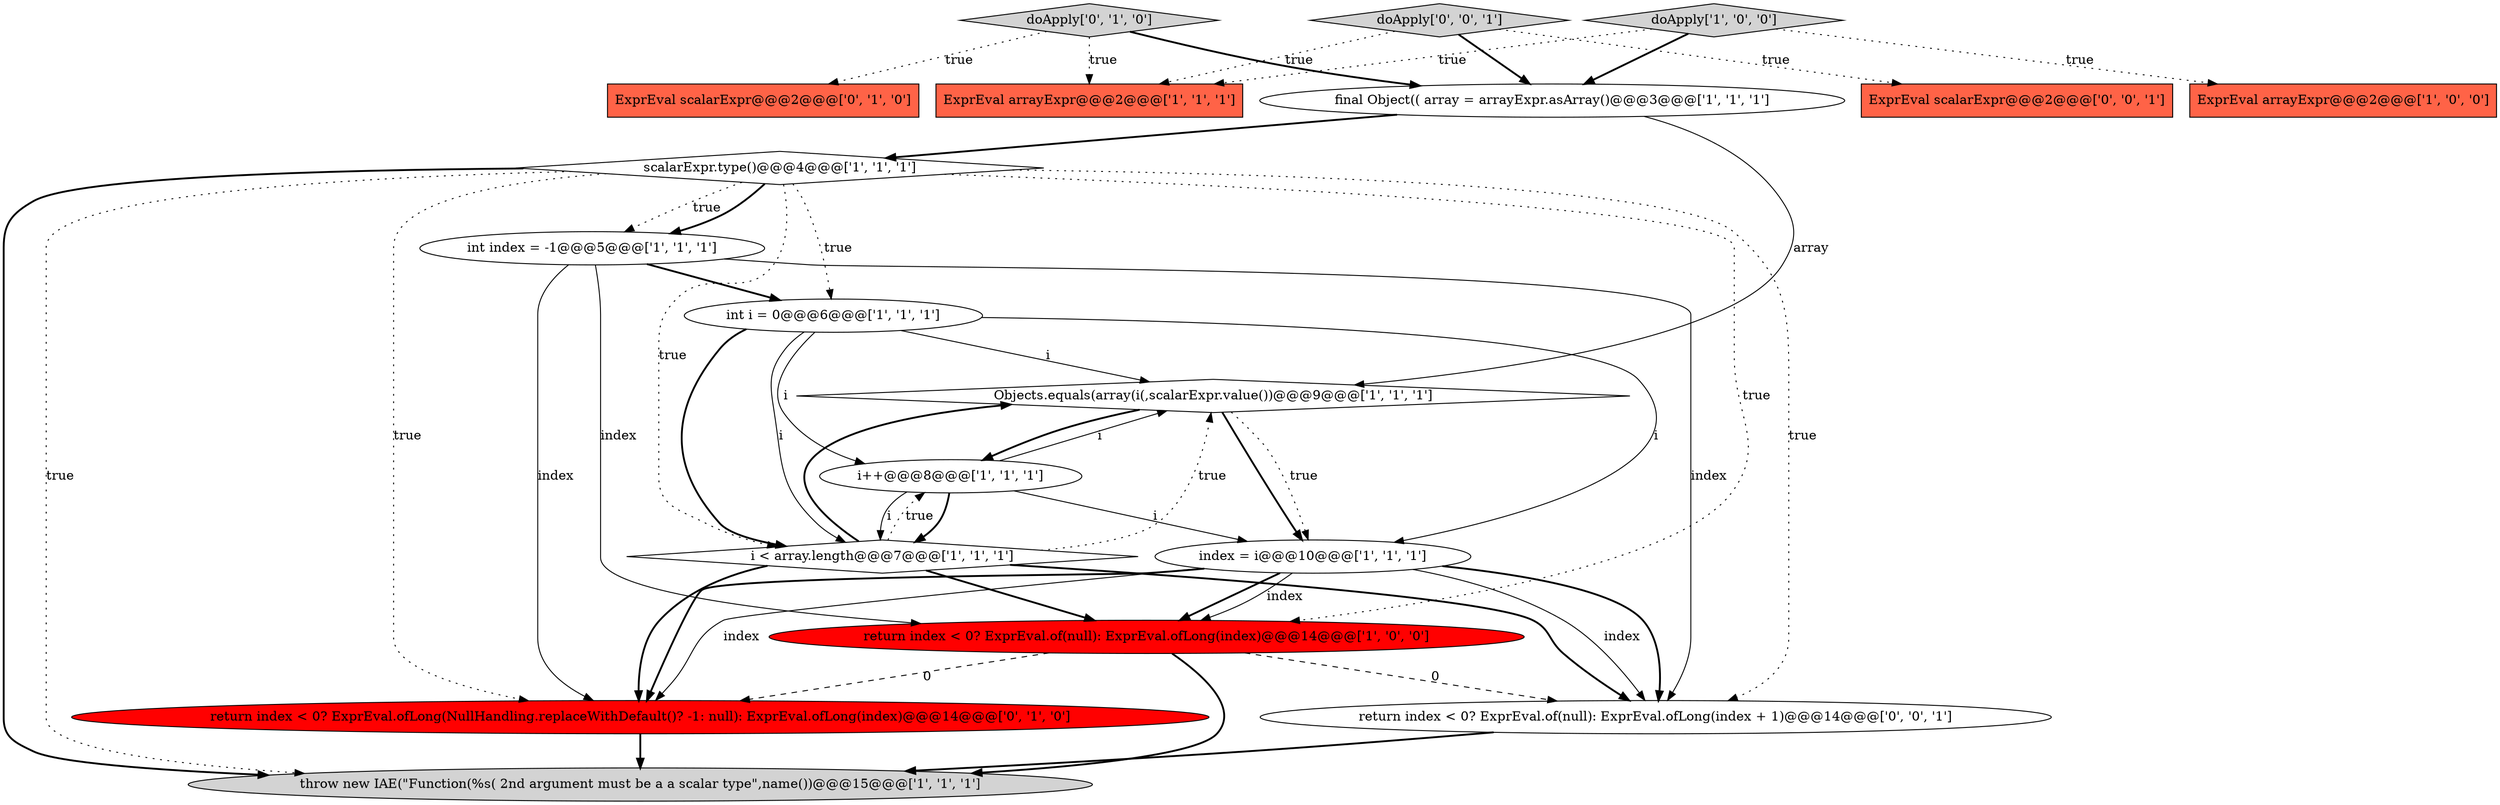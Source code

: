 digraph {
11 [style = filled, label = "int index = -1@@@5@@@['1', '1', '1']", fillcolor = white, shape = ellipse image = "AAA0AAABBB1BBB"];
13 [style = filled, label = "ExprEval scalarExpr@@@2@@@['0', '1', '0']", fillcolor = tomato, shape = box image = "AAA0AAABBB2BBB"];
14 [style = filled, label = "doApply['0', '1', '0']", fillcolor = lightgray, shape = diamond image = "AAA0AAABBB2BBB"];
1 [style = filled, label = "Objects.equals(array(i(,scalarExpr.value())@@@9@@@['1', '1', '1']", fillcolor = white, shape = diamond image = "AAA0AAABBB1BBB"];
12 [style = filled, label = "i++@@@8@@@['1', '1', '1']", fillcolor = white, shape = ellipse image = "AAA0AAABBB1BBB"];
6 [style = filled, label = "ExprEval arrayExpr@@@2@@@['1', '1', '1']", fillcolor = tomato, shape = box image = "AAA0AAABBB1BBB"];
15 [style = filled, label = "return index < 0? ExprEval.ofLong(NullHandling.replaceWithDefault()? -1: null): ExprEval.ofLong(index)@@@14@@@['0', '1', '0']", fillcolor = red, shape = ellipse image = "AAA1AAABBB2BBB"];
10 [style = filled, label = "throw new IAE(\"Function(%s( 2nd argument must be a a scalar type\",name())@@@15@@@['1', '1', '1']", fillcolor = lightgray, shape = ellipse image = "AAA0AAABBB1BBB"];
8 [style = filled, label = "scalarExpr.type()@@@4@@@['1', '1', '1']", fillcolor = white, shape = diamond image = "AAA0AAABBB1BBB"];
17 [style = filled, label = "doApply['0', '0', '1']", fillcolor = lightgray, shape = diamond image = "AAA0AAABBB3BBB"];
2 [style = filled, label = "doApply['1', '0', '0']", fillcolor = lightgray, shape = diamond image = "AAA0AAABBB1BBB"];
18 [style = filled, label = "return index < 0? ExprEval.of(null): ExprEval.ofLong(index + 1)@@@14@@@['0', '0', '1']", fillcolor = white, shape = ellipse image = "AAA0AAABBB3BBB"];
0 [style = filled, label = "index = i@@@10@@@['1', '1', '1']", fillcolor = white, shape = ellipse image = "AAA0AAABBB1BBB"];
5 [style = filled, label = "ExprEval arrayExpr@@@2@@@['1', '0', '0']", fillcolor = tomato, shape = box image = "AAA0AAABBB1BBB"];
3 [style = filled, label = "return index < 0? ExprEval.of(null): ExprEval.ofLong(index)@@@14@@@['1', '0', '0']", fillcolor = red, shape = ellipse image = "AAA1AAABBB1BBB"];
4 [style = filled, label = "i < array.length@@@7@@@['1', '1', '1']", fillcolor = white, shape = diamond image = "AAA0AAABBB1BBB"];
9 [style = filled, label = "final Object(( array = arrayExpr.asArray()@@@3@@@['1', '1', '1']", fillcolor = white, shape = ellipse image = "AAA0AAABBB1BBB"];
7 [style = filled, label = "int i = 0@@@6@@@['1', '1', '1']", fillcolor = white, shape = ellipse image = "AAA0AAABBB1BBB"];
16 [style = filled, label = "ExprEval scalarExpr@@@2@@@['0', '0', '1']", fillcolor = tomato, shape = box image = "AAA0AAABBB3BBB"];
0->3 [style = bold, label=""];
8->10 [style = bold, label=""];
4->3 [style = bold, label=""];
15->10 [style = bold, label=""];
12->0 [style = solid, label="i"];
4->1 [style = dotted, label="true"];
17->6 [style = dotted, label="true"];
11->15 [style = solid, label="index"];
0->18 [style = solid, label="index"];
3->18 [style = dashed, label="0"];
17->9 [style = bold, label=""];
7->1 [style = solid, label="i"];
4->15 [style = bold, label=""];
0->3 [style = solid, label="index"];
11->18 [style = solid, label="index"];
8->15 [style = dotted, label="true"];
8->7 [style = dotted, label="true"];
7->0 [style = solid, label="i"];
4->18 [style = bold, label=""];
1->0 [style = bold, label=""];
7->4 [style = bold, label=""];
2->9 [style = bold, label=""];
8->10 [style = dotted, label="true"];
9->8 [style = bold, label=""];
7->4 [style = solid, label="i"];
0->15 [style = bold, label=""];
8->4 [style = dotted, label="true"];
8->3 [style = dotted, label="true"];
0->15 [style = solid, label="index"];
14->13 [style = dotted, label="true"];
17->16 [style = dotted, label="true"];
7->12 [style = solid, label="i"];
3->10 [style = bold, label=""];
18->10 [style = bold, label=""];
12->4 [style = bold, label=""];
2->6 [style = dotted, label="true"];
12->4 [style = solid, label="i"];
12->1 [style = solid, label="i"];
1->12 [style = bold, label=""];
8->11 [style = dotted, label="true"];
8->18 [style = dotted, label="true"];
3->15 [style = dashed, label="0"];
0->18 [style = bold, label=""];
14->9 [style = bold, label=""];
4->1 [style = bold, label=""];
1->0 [style = dotted, label="true"];
2->5 [style = dotted, label="true"];
4->12 [style = dotted, label="true"];
8->11 [style = bold, label=""];
11->7 [style = bold, label=""];
9->1 [style = solid, label="array"];
11->3 [style = solid, label="index"];
14->6 [style = dotted, label="true"];
}

